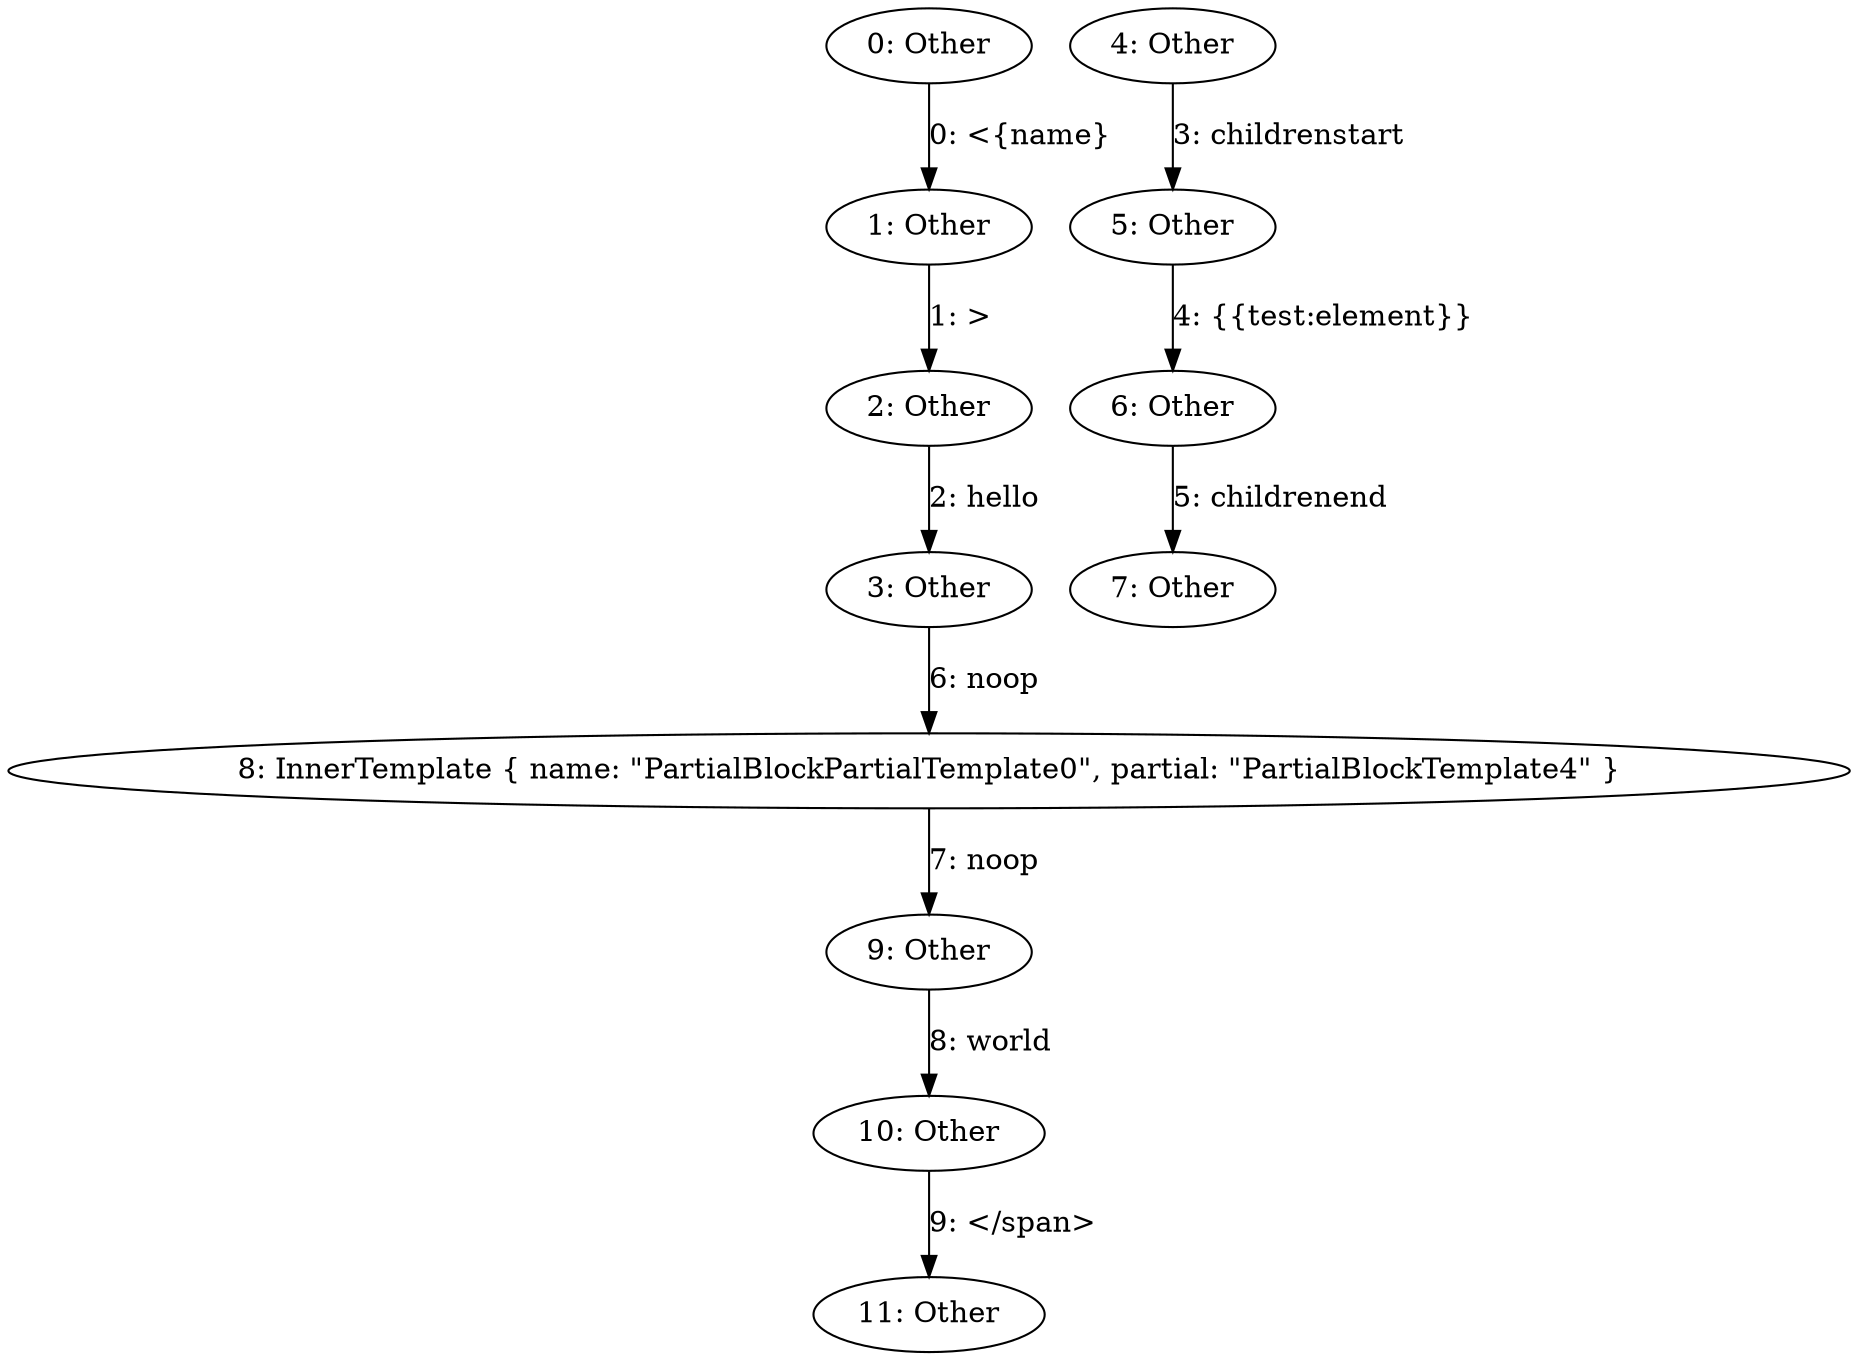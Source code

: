 digraph {
    0 [ label = "0: Other" ]
    1 [ label = "1: Other" ]
    2 [ label = "2: Other" ]
    3 [ label = "3: Other" ]
    4 [ label = "4: Other" ]
    5 [ label = "5: Other" ]
    6 [ label = "6: Other" ]
    7 [ label = "7: Other" ]
    8 [ label = "8: InnerTemplate { name: \"PartialBlockPartialTemplate0\", partial: \"PartialBlockTemplate4\" }" ]
    9 [ label = "9: Other" ]
    10 [ label = "10: Other" ]
    11 [ label = "11: Other" ]
    0 -> 1 [ label = "0: <{name}" ]
    1 -> 2 [ label = "1: >" ]
    2 -> 3 [ label = "2: hello" ]
    4 -> 5 [ label = "3: childrenstart" ]
    5 -> 6 [ label = "4: {{test:element}}" ]
    6 -> 7 [ label = "5: childrenend" ]
    3 -> 8 [ label = "6: noop" ]
    8 -> 9 [ label = "7: noop" ]
    9 -> 10 [ label = "8: world" ]
    10 -> 11 [ label = "9: </span>" ]
}
